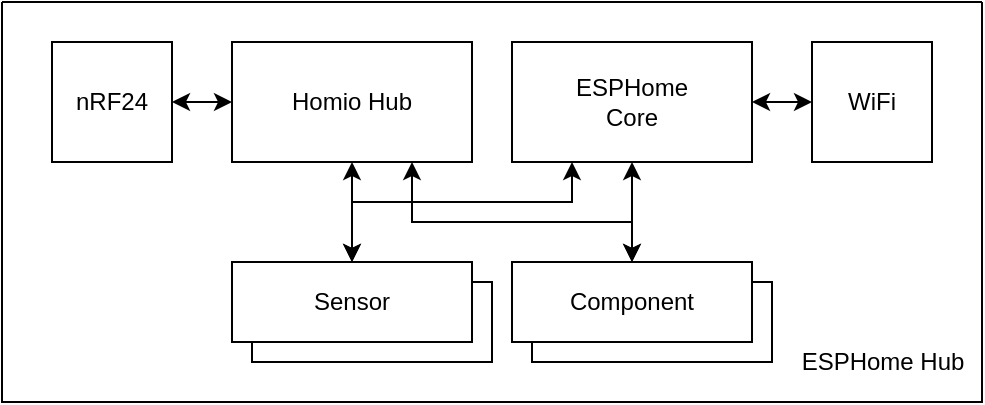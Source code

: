 <mxfile version="14.7.6" type="github">
  <diagram id="c0Hqt-gthOr3a3wGsvK9" name="Page-1">
    <mxGraphModel dx="2021" dy="769" grid="1" gridSize="10" guides="1" tooltips="1" connect="1" arrows="1" fold="1" page="1" pageScale="1" pageWidth="850" pageHeight="1100" math="0" shadow="0">
      <root>
        <mxCell id="0" />
        <mxCell id="1" parent="0" />
        <mxCell id="JdFREqm8MHA4cE_s_k7g-9" value="" style="swimlane;startSize=0;" vertex="1" parent="1">
          <mxGeometry x="80" y="40" width="490" height="200" as="geometry">
            <mxRectangle x="80" y="40" width="50" height="40" as="alternateBounds" />
          </mxGeometry>
        </mxCell>
        <mxCell id="JdFREqm8MHA4cE_s_k7g-12" value="Component" style="rounded=0;whiteSpace=wrap;html=1;" vertex="1" parent="JdFREqm8MHA4cE_s_k7g-9">
          <mxGeometry x="265" y="140" width="120" height="40" as="geometry" />
        </mxCell>
        <mxCell id="JdFREqm8MHA4cE_s_k7g-11" value="Sensor" style="rounded=0;whiteSpace=wrap;html=1;" vertex="1" parent="JdFREqm8MHA4cE_s_k7g-9">
          <mxGeometry x="125" y="140" width="120" height="40" as="geometry" />
        </mxCell>
        <mxCell id="JdFREqm8MHA4cE_s_k7g-2" value="Homio Hub" style="rounded=0;whiteSpace=wrap;html=1;" vertex="1" parent="JdFREqm8MHA4cE_s_k7g-9">
          <mxGeometry x="115" y="20" width="120" height="60" as="geometry" />
        </mxCell>
        <mxCell id="JdFREqm8MHA4cE_s_k7g-3" value="Sensor" style="rounded=0;whiteSpace=wrap;html=1;" vertex="1" parent="JdFREqm8MHA4cE_s_k7g-9">
          <mxGeometry x="115" y="130" width="120" height="40" as="geometry" />
        </mxCell>
        <mxCell id="JdFREqm8MHA4cE_s_k7g-4" style="edgeStyle=orthogonalEdgeStyle;rounded=0;orthogonalLoop=1;jettySize=auto;html=1;entryX=0.5;entryY=1;entryDx=0;entryDy=0;startArrow=classic;startFill=1;" edge="1" parent="JdFREqm8MHA4cE_s_k7g-9" source="JdFREqm8MHA4cE_s_k7g-3" target="JdFREqm8MHA4cE_s_k7g-2">
          <mxGeometry relative="1" as="geometry" />
        </mxCell>
        <mxCell id="JdFREqm8MHA4cE_s_k7g-14" style="edgeStyle=orthogonalEdgeStyle;rounded=0;orthogonalLoop=1;jettySize=auto;html=1;exitX=0.25;exitY=1;exitDx=0;exitDy=0;entryX=0.5;entryY=0;entryDx=0;entryDy=0;startArrow=classic;startFill=1;" edge="1" parent="JdFREqm8MHA4cE_s_k7g-9" source="JdFREqm8MHA4cE_s_k7g-1" target="JdFREqm8MHA4cE_s_k7g-3">
          <mxGeometry relative="1" as="geometry">
            <Array as="points">
              <mxPoint x="285" y="100" />
              <mxPoint x="175" y="100" />
            </Array>
          </mxGeometry>
        </mxCell>
        <mxCell id="JdFREqm8MHA4cE_s_k7g-15" style="edgeStyle=orthogonalEdgeStyle;rounded=0;orthogonalLoop=1;jettySize=auto;html=1;entryX=0.5;entryY=0;entryDx=0;entryDy=0;startArrow=classic;startFill=1;" edge="1" parent="JdFREqm8MHA4cE_s_k7g-9" source="JdFREqm8MHA4cE_s_k7g-1" target="JdFREqm8MHA4cE_s_k7g-6">
          <mxGeometry relative="1" as="geometry" />
        </mxCell>
        <mxCell id="JdFREqm8MHA4cE_s_k7g-20" style="edgeStyle=orthogonalEdgeStyle;rounded=0;orthogonalLoop=1;jettySize=auto;html=1;exitX=1;exitY=0.5;exitDx=0;exitDy=0;entryX=0;entryY=0.5;entryDx=0;entryDy=0;startArrow=classic;startFill=1;" edge="1" parent="JdFREqm8MHA4cE_s_k7g-9" source="JdFREqm8MHA4cE_s_k7g-1" target="JdFREqm8MHA4cE_s_k7g-18">
          <mxGeometry relative="1" as="geometry" />
        </mxCell>
        <mxCell id="JdFREqm8MHA4cE_s_k7g-1" value="ESPHome&lt;br&gt;Core" style="rounded=0;whiteSpace=wrap;html=1;" vertex="1" parent="JdFREqm8MHA4cE_s_k7g-9">
          <mxGeometry x="255" y="20" width="120" height="60" as="geometry" />
        </mxCell>
        <mxCell id="JdFREqm8MHA4cE_s_k7g-6" value="Component" style="rounded=0;whiteSpace=wrap;html=1;" vertex="1" parent="JdFREqm8MHA4cE_s_k7g-9">
          <mxGeometry x="255" y="130" width="120" height="40" as="geometry" />
        </mxCell>
        <mxCell id="JdFREqm8MHA4cE_s_k7g-16" style="edgeStyle=orthogonalEdgeStyle;rounded=0;orthogonalLoop=1;jettySize=auto;html=1;exitX=0.75;exitY=1;exitDx=0;exitDy=0;startArrow=classic;startFill=1;entryX=0.5;entryY=0;entryDx=0;entryDy=0;" edge="1" parent="JdFREqm8MHA4cE_s_k7g-9" source="JdFREqm8MHA4cE_s_k7g-2" target="JdFREqm8MHA4cE_s_k7g-6">
          <mxGeometry relative="1" as="geometry">
            <mxPoint x="415" y="130" as="targetPoint" />
            <Array as="points">
              <mxPoint x="205" y="110" />
              <mxPoint x="315" y="110" />
            </Array>
          </mxGeometry>
        </mxCell>
        <mxCell id="JdFREqm8MHA4cE_s_k7g-19" style="edgeStyle=orthogonalEdgeStyle;rounded=0;orthogonalLoop=1;jettySize=auto;html=1;exitX=1;exitY=0.5;exitDx=0;exitDy=0;entryX=0;entryY=0.5;entryDx=0;entryDy=0;startArrow=classic;startFill=1;" edge="1" parent="JdFREqm8MHA4cE_s_k7g-9" source="JdFREqm8MHA4cE_s_k7g-17" target="JdFREqm8MHA4cE_s_k7g-2">
          <mxGeometry relative="1" as="geometry" />
        </mxCell>
        <mxCell id="JdFREqm8MHA4cE_s_k7g-17" value="nRF24" style="rounded=0;whiteSpace=wrap;html=1;" vertex="1" parent="JdFREqm8MHA4cE_s_k7g-9">
          <mxGeometry x="25" y="20" width="60" height="60" as="geometry" />
        </mxCell>
        <mxCell id="JdFREqm8MHA4cE_s_k7g-18" value="WiFi" style="rounded=0;whiteSpace=wrap;html=1;" vertex="1" parent="JdFREqm8MHA4cE_s_k7g-9">
          <mxGeometry x="405" y="20" width="60" height="60" as="geometry" />
        </mxCell>
        <mxCell id="JdFREqm8MHA4cE_s_k7g-21" value="ESPHome Hub" style="text;html=1;align=center;verticalAlign=middle;resizable=0;points=[];autosize=1;strokeColor=none;" vertex="1" parent="1">
          <mxGeometry x="470" y="210" width="100" height="20" as="geometry" />
        </mxCell>
      </root>
    </mxGraphModel>
  </diagram>
</mxfile>
